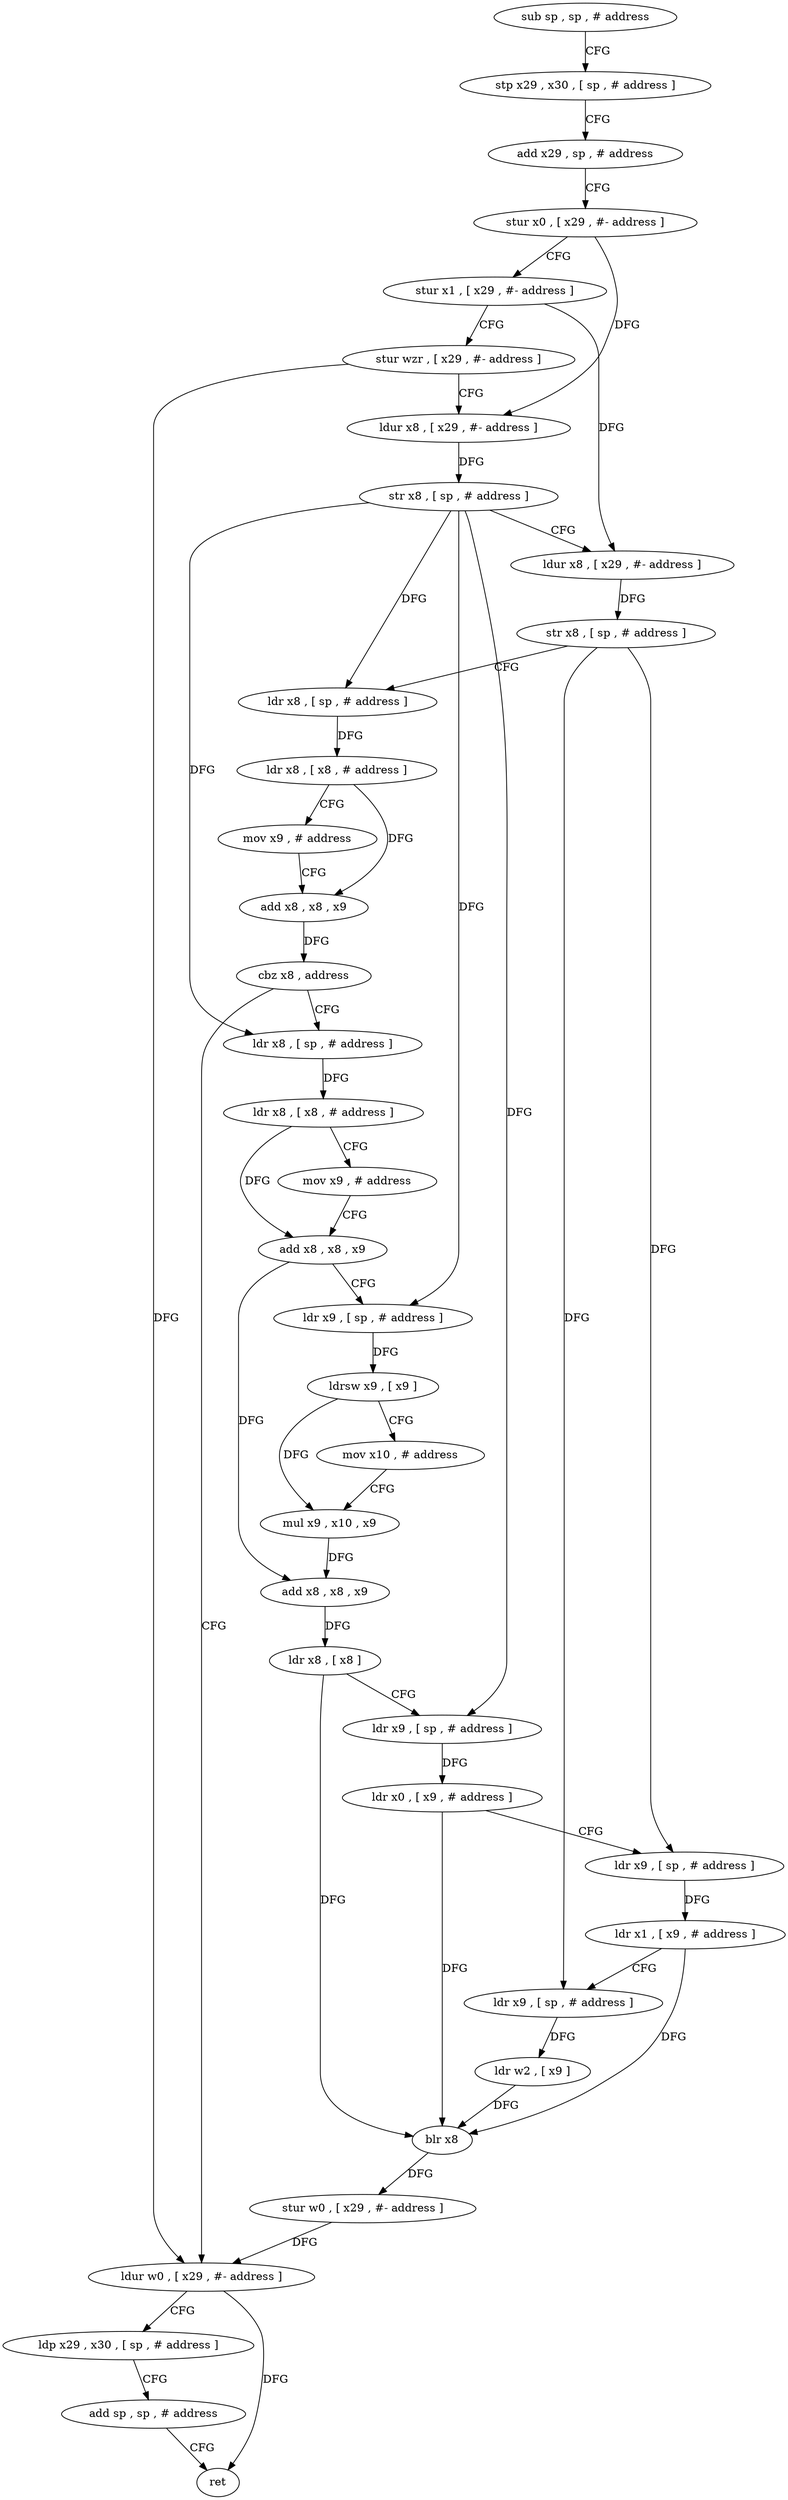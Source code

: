 digraph "func" {
"75364" [label = "sub sp , sp , # address" ]
"75368" [label = "stp x29 , x30 , [ sp , # address ]" ]
"75372" [label = "add x29 , sp , # address" ]
"75376" [label = "stur x0 , [ x29 , #- address ]" ]
"75380" [label = "stur x1 , [ x29 , #- address ]" ]
"75384" [label = "stur wzr , [ x29 , #- address ]" ]
"75388" [label = "ldur x8 , [ x29 , #- address ]" ]
"75392" [label = "str x8 , [ sp , # address ]" ]
"75396" [label = "ldur x8 , [ x29 , #- address ]" ]
"75400" [label = "str x8 , [ sp , # address ]" ]
"75404" [label = "ldr x8 , [ sp , # address ]" ]
"75408" [label = "ldr x8 , [ x8 , # address ]" ]
"75412" [label = "mov x9 , # address" ]
"75416" [label = "add x8 , x8 , x9" ]
"75420" [label = "cbz x8 , address" ]
"75496" [label = "ldur w0 , [ x29 , #- address ]" ]
"75424" [label = "ldr x8 , [ sp , # address ]" ]
"75500" [label = "ldp x29 , x30 , [ sp , # address ]" ]
"75504" [label = "add sp , sp , # address" ]
"75508" [label = "ret" ]
"75428" [label = "ldr x8 , [ x8 , # address ]" ]
"75432" [label = "mov x9 , # address" ]
"75436" [label = "add x8 , x8 , x9" ]
"75440" [label = "ldr x9 , [ sp , # address ]" ]
"75444" [label = "ldrsw x9 , [ x9 ]" ]
"75448" [label = "mov x10 , # address" ]
"75452" [label = "mul x9 , x10 , x9" ]
"75456" [label = "add x8 , x8 , x9" ]
"75460" [label = "ldr x8 , [ x8 ]" ]
"75464" [label = "ldr x9 , [ sp , # address ]" ]
"75468" [label = "ldr x0 , [ x9 , # address ]" ]
"75472" [label = "ldr x9 , [ sp , # address ]" ]
"75476" [label = "ldr x1 , [ x9 , # address ]" ]
"75480" [label = "ldr x9 , [ sp , # address ]" ]
"75484" [label = "ldr w2 , [ x9 ]" ]
"75488" [label = "blr x8" ]
"75492" [label = "stur w0 , [ x29 , #- address ]" ]
"75364" -> "75368" [ label = "CFG" ]
"75368" -> "75372" [ label = "CFG" ]
"75372" -> "75376" [ label = "CFG" ]
"75376" -> "75380" [ label = "CFG" ]
"75376" -> "75388" [ label = "DFG" ]
"75380" -> "75384" [ label = "CFG" ]
"75380" -> "75396" [ label = "DFG" ]
"75384" -> "75388" [ label = "CFG" ]
"75384" -> "75496" [ label = "DFG" ]
"75388" -> "75392" [ label = "DFG" ]
"75392" -> "75396" [ label = "CFG" ]
"75392" -> "75404" [ label = "DFG" ]
"75392" -> "75424" [ label = "DFG" ]
"75392" -> "75440" [ label = "DFG" ]
"75392" -> "75464" [ label = "DFG" ]
"75396" -> "75400" [ label = "DFG" ]
"75400" -> "75404" [ label = "CFG" ]
"75400" -> "75472" [ label = "DFG" ]
"75400" -> "75480" [ label = "DFG" ]
"75404" -> "75408" [ label = "DFG" ]
"75408" -> "75412" [ label = "CFG" ]
"75408" -> "75416" [ label = "DFG" ]
"75412" -> "75416" [ label = "CFG" ]
"75416" -> "75420" [ label = "DFG" ]
"75420" -> "75496" [ label = "CFG" ]
"75420" -> "75424" [ label = "CFG" ]
"75496" -> "75500" [ label = "CFG" ]
"75496" -> "75508" [ label = "DFG" ]
"75424" -> "75428" [ label = "DFG" ]
"75500" -> "75504" [ label = "CFG" ]
"75504" -> "75508" [ label = "CFG" ]
"75428" -> "75432" [ label = "CFG" ]
"75428" -> "75436" [ label = "DFG" ]
"75432" -> "75436" [ label = "CFG" ]
"75436" -> "75440" [ label = "CFG" ]
"75436" -> "75456" [ label = "DFG" ]
"75440" -> "75444" [ label = "DFG" ]
"75444" -> "75448" [ label = "CFG" ]
"75444" -> "75452" [ label = "DFG" ]
"75448" -> "75452" [ label = "CFG" ]
"75452" -> "75456" [ label = "DFG" ]
"75456" -> "75460" [ label = "DFG" ]
"75460" -> "75464" [ label = "CFG" ]
"75460" -> "75488" [ label = "DFG" ]
"75464" -> "75468" [ label = "DFG" ]
"75468" -> "75472" [ label = "CFG" ]
"75468" -> "75488" [ label = "DFG" ]
"75472" -> "75476" [ label = "DFG" ]
"75476" -> "75480" [ label = "CFG" ]
"75476" -> "75488" [ label = "DFG" ]
"75480" -> "75484" [ label = "DFG" ]
"75484" -> "75488" [ label = "DFG" ]
"75488" -> "75492" [ label = "DFG" ]
"75492" -> "75496" [ label = "DFG" ]
}
